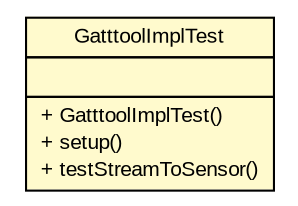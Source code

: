 #!/usr/local/bin/dot
#
# Class diagram 
# Generated by UMLGraph version R5_6 (http://www.umlgraph.org/)
#

digraph G {
	edge [fontname="arial",fontsize=10,labelfontname="arial",labelfontsize=10];
	node [fontname="arial",fontsize=10,shape=plaintext];
	nodesep=0.25;
	ranksep=0.5;
	// de.fhg.fit.biomos.sensorplatform.tools.GatttoolImplTest
	c89 [label=<<table title="de.fhg.fit.biomos.sensorplatform.tools.GatttoolImplTest" border="0" cellborder="1" cellspacing="0" cellpadding="2" port="p" bgcolor="lemonChiffon" href="./GatttoolImplTest.html">
		<tr><td><table border="0" cellspacing="0" cellpadding="1">
<tr><td align="center" balign="center"> GatttoolImplTest </td></tr>
		</table></td></tr>
		<tr><td><table border="0" cellspacing="0" cellpadding="1">
<tr><td align="left" balign="left">  </td></tr>
		</table></td></tr>
		<tr><td><table border="0" cellspacing="0" cellpadding="1">
<tr><td align="left" balign="left"> + GatttoolImplTest() </td></tr>
<tr><td align="left" balign="left"> + setup() </td></tr>
<tr><td align="left" balign="left"> + testStreamToSensor() </td></tr>
		</table></td></tr>
		</table>>, URL="./GatttoolImplTest.html", fontname="arial", fontcolor="black", fontsize=10.0];
}

